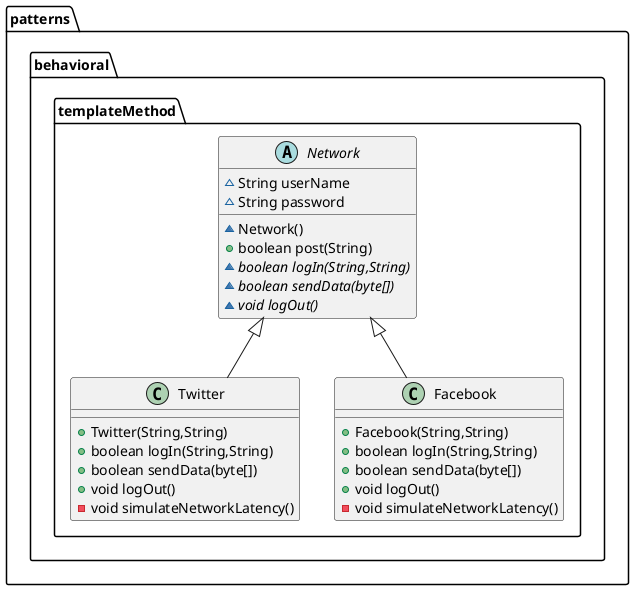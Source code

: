 @startuml
class patterns.behavioral.templateMethod.Twitter {
+ Twitter(String,String)
+ boolean logIn(String,String)
+ boolean sendData(byte[])
+ void logOut()
- void simulateNetworkLatency()
}
class patterns.behavioral.templateMethod.Facebook {
+ Facebook(String,String)
+ boolean logIn(String,String)
+ boolean sendData(byte[])
+ void logOut()
- void simulateNetworkLatency()
}
abstract class patterns.behavioral.templateMethod.Network {
~ String userName
~ String password
~ Network()
+ boolean post(String)
~ {abstract}boolean logIn(String,String)
~ {abstract}boolean sendData(byte[])
~ {abstract}void logOut()
}


patterns.behavioral.templateMethod.Network <|-- patterns.behavioral.templateMethod.Twitter
patterns.behavioral.templateMethod.Network <|-- patterns.behavioral.templateMethod.Facebook
@enduml